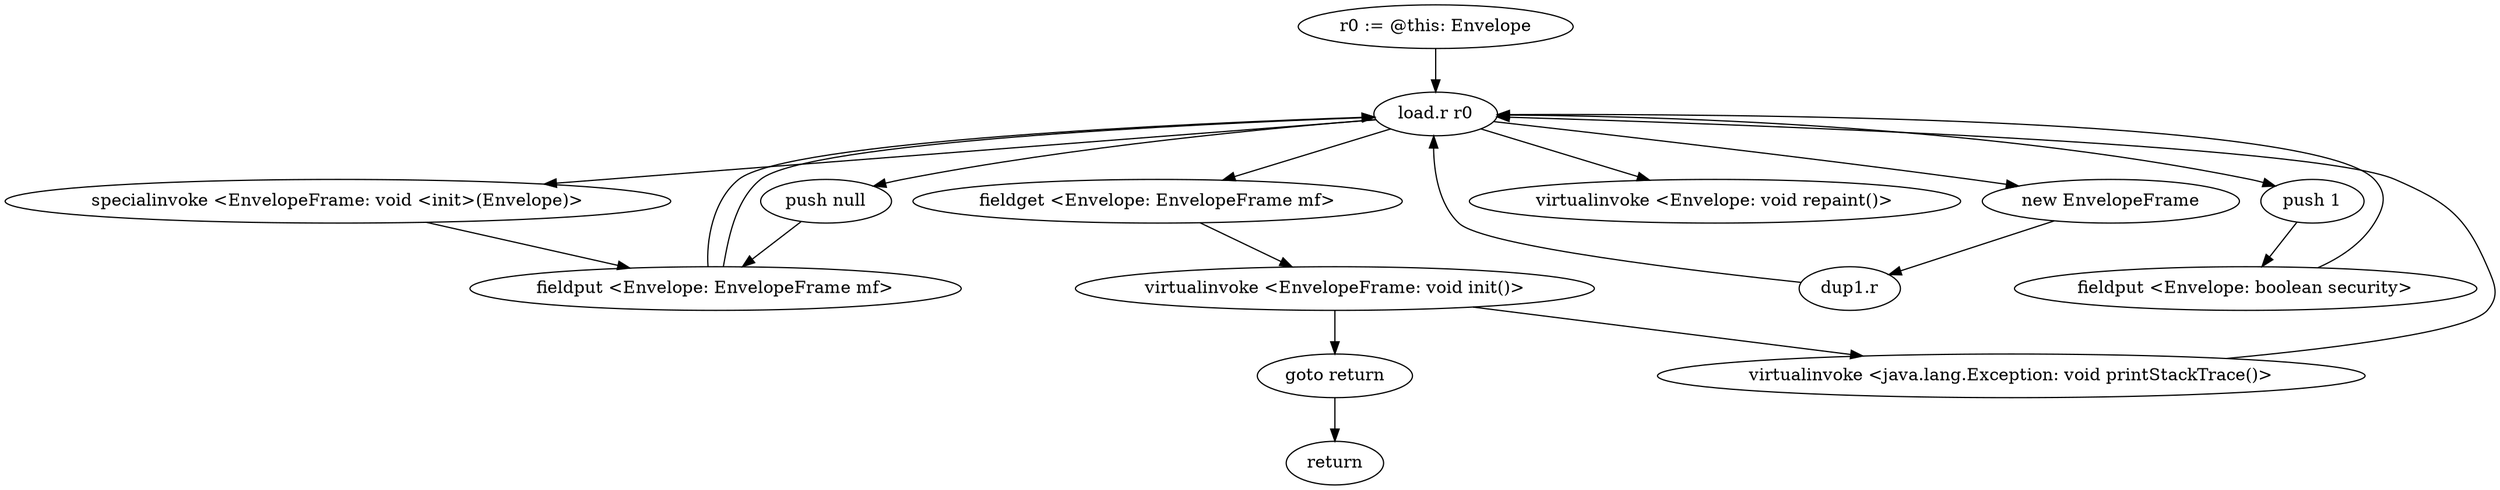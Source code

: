 digraph "" {
    "r0 := @this: Envelope"
    "load.r r0"
    "r0 := @this: Envelope"->"load.r r0";
    "new EnvelopeFrame"
    "load.r r0"->"new EnvelopeFrame";
    "dup1.r"
    "new EnvelopeFrame"->"dup1.r";
    "dup1.r"->"load.r r0";
    "specialinvoke <EnvelopeFrame: void <init>(Envelope)>"
    "load.r r0"->"specialinvoke <EnvelopeFrame: void <init>(Envelope)>";
    "fieldput <Envelope: EnvelopeFrame mf>"
    "specialinvoke <EnvelopeFrame: void <init>(Envelope)>"->"fieldput <Envelope: EnvelopeFrame mf>";
    "fieldput <Envelope: EnvelopeFrame mf>"->"load.r r0";
    "fieldget <Envelope: EnvelopeFrame mf>"
    "load.r r0"->"fieldget <Envelope: EnvelopeFrame mf>";
    "virtualinvoke <EnvelopeFrame: void init()>"
    "fieldget <Envelope: EnvelopeFrame mf>"->"virtualinvoke <EnvelopeFrame: void init()>";
    "goto return"
    "virtualinvoke <EnvelopeFrame: void init()>"->"goto return";
    "return"
    "goto return"->"return";
    "virtualinvoke <java.lang.Exception: void printStackTrace()>"
    "virtualinvoke <EnvelopeFrame: void init()>"->"virtualinvoke <java.lang.Exception: void printStackTrace()>";
    "virtualinvoke <java.lang.Exception: void printStackTrace()>"->"load.r r0";
    "push null"
    "load.r r0"->"push null";
    "push null"->"fieldput <Envelope: EnvelopeFrame mf>";
    "fieldput <Envelope: EnvelopeFrame mf>"->"load.r r0";
    "push 1"
    "load.r r0"->"push 1";
    "fieldput <Envelope: boolean security>"
    "push 1"->"fieldput <Envelope: boolean security>";
    "fieldput <Envelope: boolean security>"->"load.r r0";
    "virtualinvoke <Envelope: void repaint()>"
    "load.r r0"->"virtualinvoke <Envelope: void repaint()>";
}
